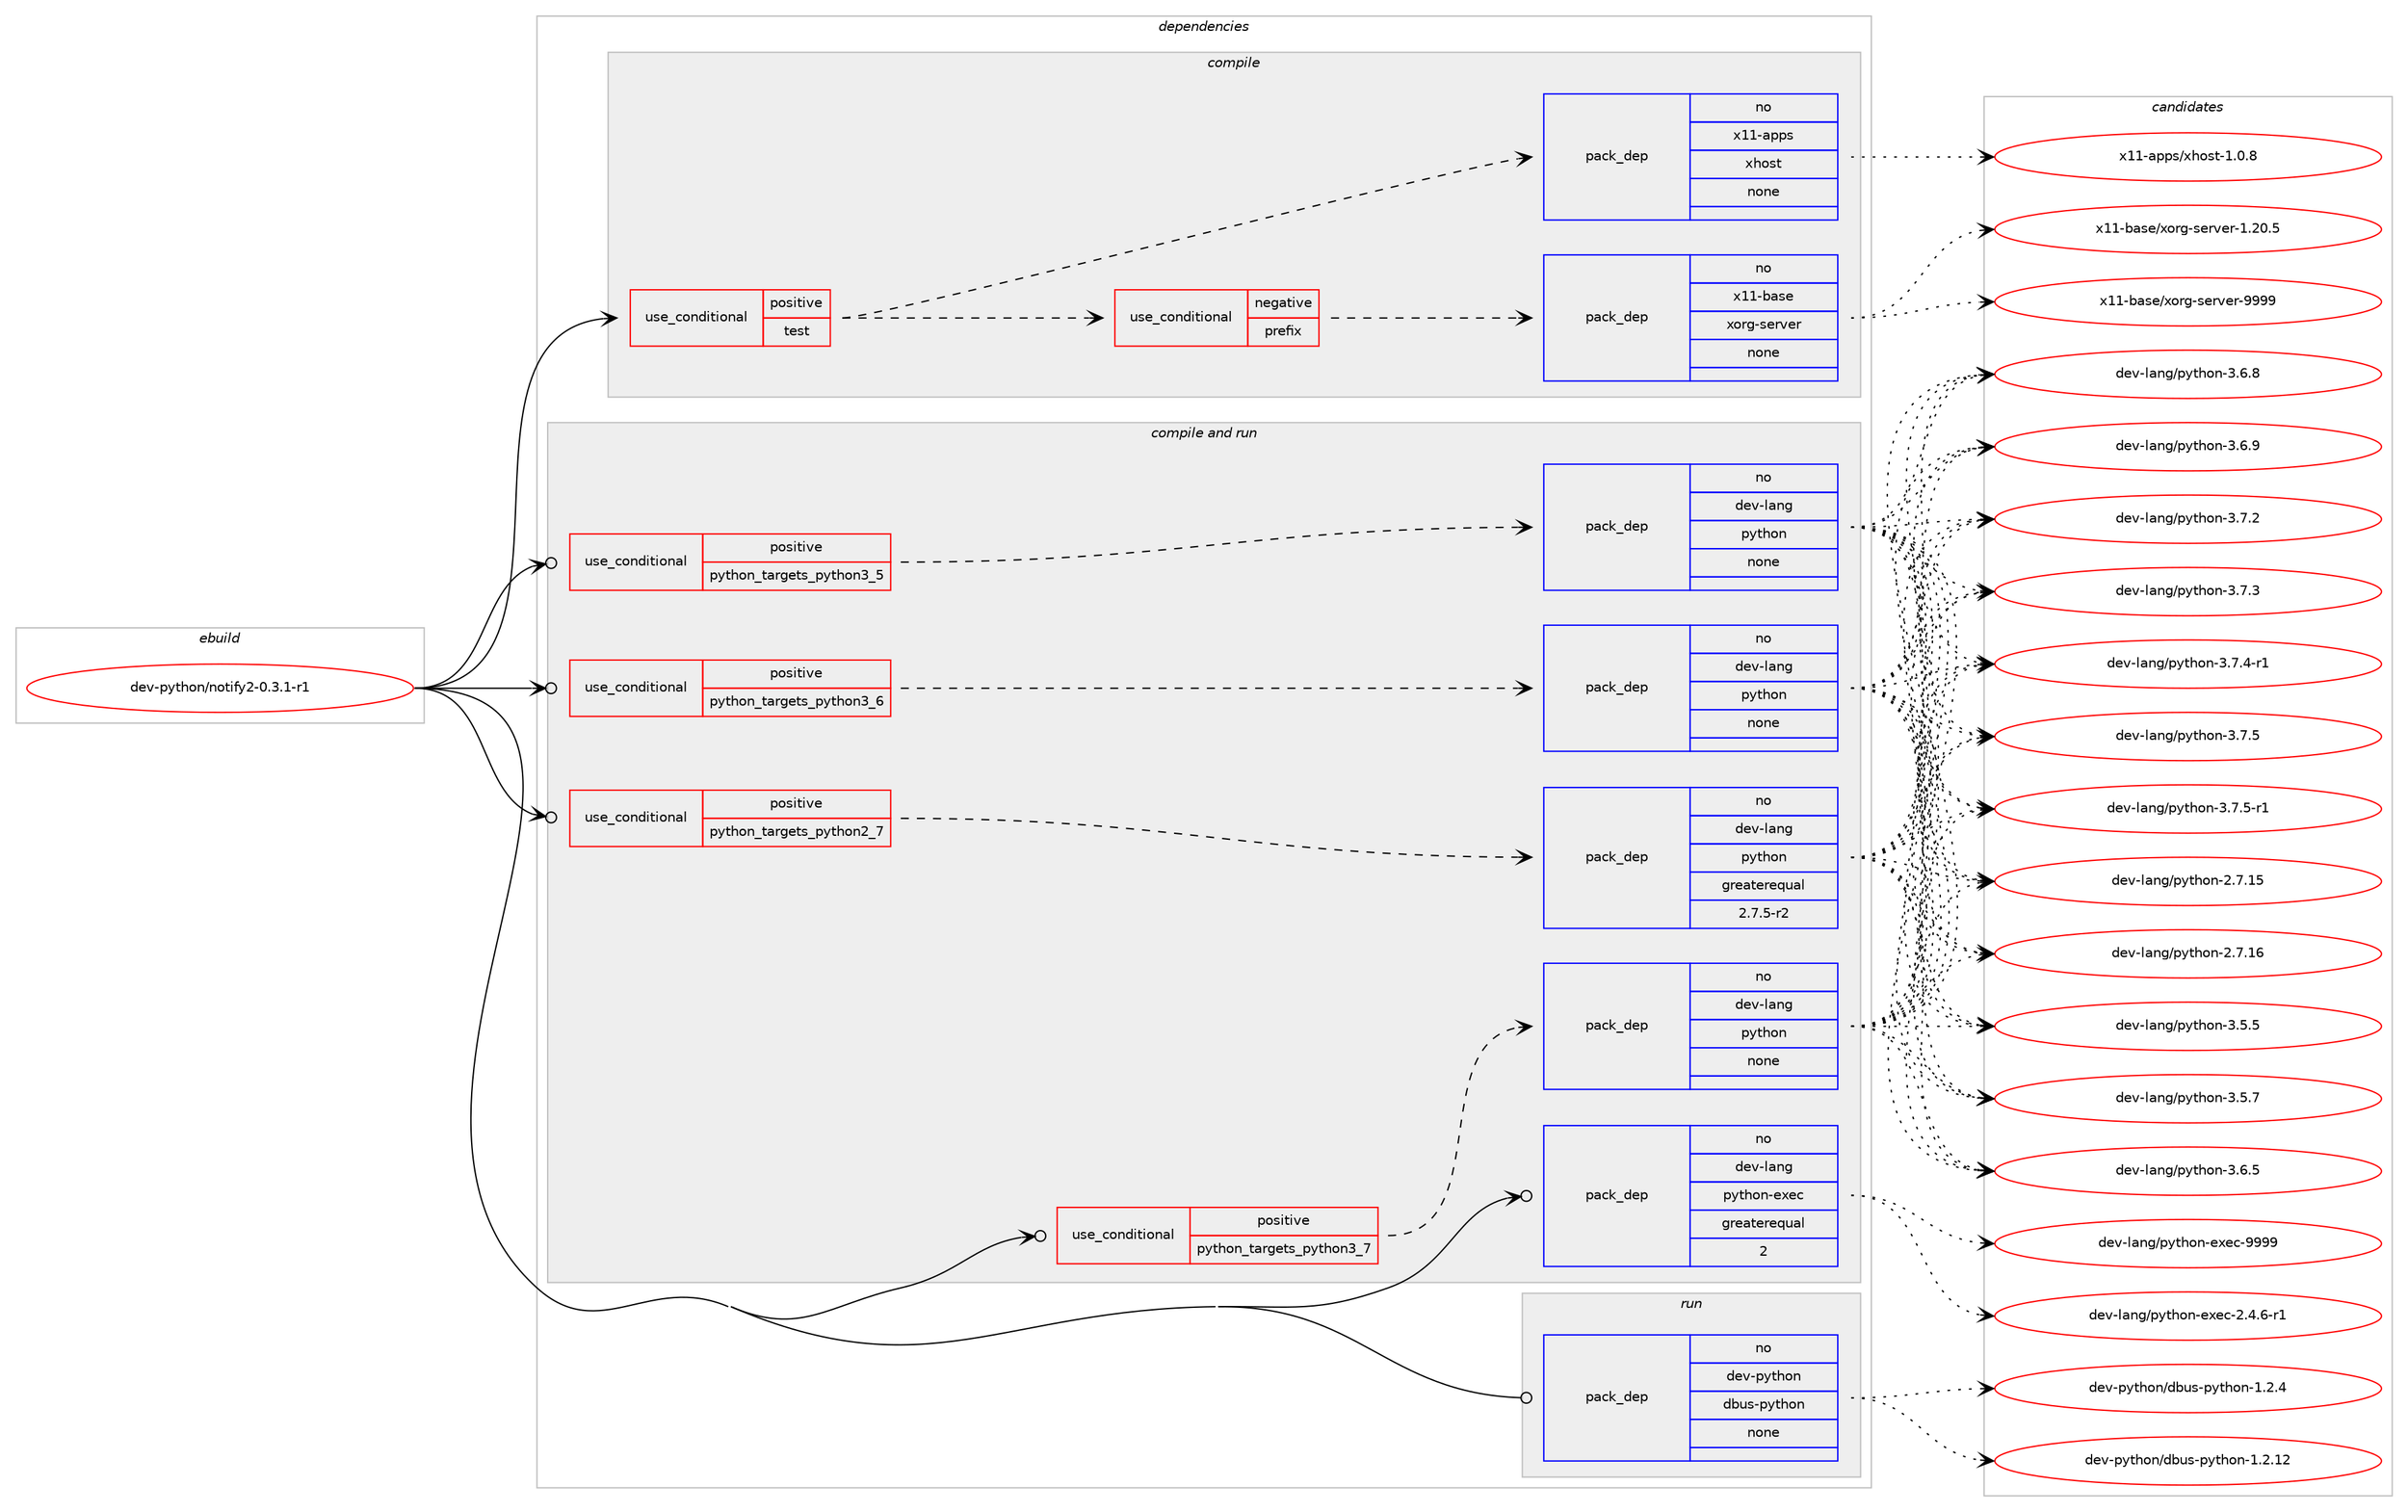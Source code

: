 digraph prolog {

# *************
# Graph options
# *************

newrank=true;
concentrate=true;
compound=true;
graph [rankdir=LR,fontname=Helvetica,fontsize=10,ranksep=1.5];#, ranksep=2.5, nodesep=0.2];
edge  [arrowhead=vee];
node  [fontname=Helvetica,fontsize=10];

# **********
# The ebuild
# **********

subgraph cluster_leftcol {
color=gray;
rank=same;
label=<<i>ebuild</i>>;
id [label="dev-python/notify2-0.3.1-r1", color=red, width=4, href="../dev-python/notify2-0.3.1-r1.svg"];
}

# ****************
# The dependencies
# ****************

subgraph cluster_midcol {
color=gray;
label=<<i>dependencies</i>>;
subgraph cluster_compile {
fillcolor="#eeeeee";
style=filled;
label=<<i>compile</i>>;
subgraph cond143329 {
dependency617211 [label=<<TABLE BORDER="0" CELLBORDER="1" CELLSPACING="0" CELLPADDING="4"><TR><TD ROWSPAN="3" CELLPADDING="10">use_conditional</TD></TR><TR><TD>positive</TD></TR><TR><TD>test</TD></TR></TABLE>>, shape=none, color=red];
subgraph cond143330 {
dependency617212 [label=<<TABLE BORDER="0" CELLBORDER="1" CELLSPACING="0" CELLPADDING="4"><TR><TD ROWSPAN="3" CELLPADDING="10">use_conditional</TD></TR><TR><TD>negative</TD></TR><TR><TD>prefix</TD></TR></TABLE>>, shape=none, color=red];
subgraph pack462074 {
dependency617213 [label=<<TABLE BORDER="0" CELLBORDER="1" CELLSPACING="0" CELLPADDING="4" WIDTH="220"><TR><TD ROWSPAN="6" CELLPADDING="30">pack_dep</TD></TR><TR><TD WIDTH="110">no</TD></TR><TR><TD>x11-base</TD></TR><TR><TD>xorg-server</TD></TR><TR><TD>none</TD></TR><TR><TD></TD></TR></TABLE>>, shape=none, color=blue];
}
dependency617212:e -> dependency617213:w [weight=20,style="dashed",arrowhead="vee"];
}
dependency617211:e -> dependency617212:w [weight=20,style="dashed",arrowhead="vee"];
subgraph pack462075 {
dependency617214 [label=<<TABLE BORDER="0" CELLBORDER="1" CELLSPACING="0" CELLPADDING="4" WIDTH="220"><TR><TD ROWSPAN="6" CELLPADDING="30">pack_dep</TD></TR><TR><TD WIDTH="110">no</TD></TR><TR><TD>x11-apps</TD></TR><TR><TD>xhost</TD></TR><TR><TD>none</TD></TR><TR><TD></TD></TR></TABLE>>, shape=none, color=blue];
}
dependency617211:e -> dependency617214:w [weight=20,style="dashed",arrowhead="vee"];
}
id:e -> dependency617211:w [weight=20,style="solid",arrowhead="vee"];
}
subgraph cluster_compileandrun {
fillcolor="#eeeeee";
style=filled;
label=<<i>compile and run</i>>;
subgraph cond143331 {
dependency617215 [label=<<TABLE BORDER="0" CELLBORDER="1" CELLSPACING="0" CELLPADDING="4"><TR><TD ROWSPAN="3" CELLPADDING="10">use_conditional</TD></TR><TR><TD>positive</TD></TR><TR><TD>python_targets_python2_7</TD></TR></TABLE>>, shape=none, color=red];
subgraph pack462076 {
dependency617216 [label=<<TABLE BORDER="0" CELLBORDER="1" CELLSPACING="0" CELLPADDING="4" WIDTH="220"><TR><TD ROWSPAN="6" CELLPADDING="30">pack_dep</TD></TR><TR><TD WIDTH="110">no</TD></TR><TR><TD>dev-lang</TD></TR><TR><TD>python</TD></TR><TR><TD>greaterequal</TD></TR><TR><TD>2.7.5-r2</TD></TR></TABLE>>, shape=none, color=blue];
}
dependency617215:e -> dependency617216:w [weight=20,style="dashed",arrowhead="vee"];
}
id:e -> dependency617215:w [weight=20,style="solid",arrowhead="odotvee"];
subgraph cond143332 {
dependency617217 [label=<<TABLE BORDER="0" CELLBORDER="1" CELLSPACING="0" CELLPADDING="4"><TR><TD ROWSPAN="3" CELLPADDING="10">use_conditional</TD></TR><TR><TD>positive</TD></TR><TR><TD>python_targets_python3_5</TD></TR></TABLE>>, shape=none, color=red];
subgraph pack462077 {
dependency617218 [label=<<TABLE BORDER="0" CELLBORDER="1" CELLSPACING="0" CELLPADDING="4" WIDTH="220"><TR><TD ROWSPAN="6" CELLPADDING="30">pack_dep</TD></TR><TR><TD WIDTH="110">no</TD></TR><TR><TD>dev-lang</TD></TR><TR><TD>python</TD></TR><TR><TD>none</TD></TR><TR><TD></TD></TR></TABLE>>, shape=none, color=blue];
}
dependency617217:e -> dependency617218:w [weight=20,style="dashed",arrowhead="vee"];
}
id:e -> dependency617217:w [weight=20,style="solid",arrowhead="odotvee"];
subgraph cond143333 {
dependency617219 [label=<<TABLE BORDER="0" CELLBORDER="1" CELLSPACING="0" CELLPADDING="4"><TR><TD ROWSPAN="3" CELLPADDING="10">use_conditional</TD></TR><TR><TD>positive</TD></TR><TR><TD>python_targets_python3_6</TD></TR></TABLE>>, shape=none, color=red];
subgraph pack462078 {
dependency617220 [label=<<TABLE BORDER="0" CELLBORDER="1" CELLSPACING="0" CELLPADDING="4" WIDTH="220"><TR><TD ROWSPAN="6" CELLPADDING="30">pack_dep</TD></TR><TR><TD WIDTH="110">no</TD></TR><TR><TD>dev-lang</TD></TR><TR><TD>python</TD></TR><TR><TD>none</TD></TR><TR><TD></TD></TR></TABLE>>, shape=none, color=blue];
}
dependency617219:e -> dependency617220:w [weight=20,style="dashed",arrowhead="vee"];
}
id:e -> dependency617219:w [weight=20,style="solid",arrowhead="odotvee"];
subgraph cond143334 {
dependency617221 [label=<<TABLE BORDER="0" CELLBORDER="1" CELLSPACING="0" CELLPADDING="4"><TR><TD ROWSPAN="3" CELLPADDING="10">use_conditional</TD></TR><TR><TD>positive</TD></TR><TR><TD>python_targets_python3_7</TD></TR></TABLE>>, shape=none, color=red];
subgraph pack462079 {
dependency617222 [label=<<TABLE BORDER="0" CELLBORDER="1" CELLSPACING="0" CELLPADDING="4" WIDTH="220"><TR><TD ROWSPAN="6" CELLPADDING="30">pack_dep</TD></TR><TR><TD WIDTH="110">no</TD></TR><TR><TD>dev-lang</TD></TR><TR><TD>python</TD></TR><TR><TD>none</TD></TR><TR><TD></TD></TR></TABLE>>, shape=none, color=blue];
}
dependency617221:e -> dependency617222:w [weight=20,style="dashed",arrowhead="vee"];
}
id:e -> dependency617221:w [weight=20,style="solid",arrowhead="odotvee"];
subgraph pack462080 {
dependency617223 [label=<<TABLE BORDER="0" CELLBORDER="1" CELLSPACING="0" CELLPADDING="4" WIDTH="220"><TR><TD ROWSPAN="6" CELLPADDING="30">pack_dep</TD></TR><TR><TD WIDTH="110">no</TD></TR><TR><TD>dev-lang</TD></TR><TR><TD>python-exec</TD></TR><TR><TD>greaterequal</TD></TR><TR><TD>2</TD></TR></TABLE>>, shape=none, color=blue];
}
id:e -> dependency617223:w [weight=20,style="solid",arrowhead="odotvee"];
}
subgraph cluster_run {
fillcolor="#eeeeee";
style=filled;
label=<<i>run</i>>;
subgraph pack462081 {
dependency617224 [label=<<TABLE BORDER="0" CELLBORDER="1" CELLSPACING="0" CELLPADDING="4" WIDTH="220"><TR><TD ROWSPAN="6" CELLPADDING="30">pack_dep</TD></TR><TR><TD WIDTH="110">no</TD></TR><TR><TD>dev-python</TD></TR><TR><TD>dbus-python</TD></TR><TR><TD>none</TD></TR><TR><TD></TD></TR></TABLE>>, shape=none, color=blue];
}
id:e -> dependency617224:w [weight=20,style="solid",arrowhead="odot"];
}
}

# **************
# The candidates
# **************

subgraph cluster_choices {
rank=same;
color=gray;
label=<<i>candidates</i>>;

subgraph choice462074 {
color=black;
nodesep=1;
choice1204949459897115101471201111141034511510111411810111445494650484653 [label="x11-base/xorg-server-1.20.5", color=red, width=4,href="../x11-base/xorg-server-1.20.5.svg"];
choice120494945989711510147120111114103451151011141181011144557575757 [label="x11-base/xorg-server-9999", color=red, width=4,href="../x11-base/xorg-server-9999.svg"];
dependency617213:e -> choice1204949459897115101471201111141034511510111411810111445494650484653:w [style=dotted,weight="100"];
dependency617213:e -> choice120494945989711510147120111114103451151011141181011144557575757:w [style=dotted,weight="100"];
}
subgraph choice462075 {
color=black;
nodesep=1;
choice1204949459711211211547120104111115116454946484656 [label="x11-apps/xhost-1.0.8", color=red, width=4,href="../x11-apps/xhost-1.0.8.svg"];
dependency617214:e -> choice1204949459711211211547120104111115116454946484656:w [style=dotted,weight="100"];
}
subgraph choice462076 {
color=black;
nodesep=1;
choice10010111845108971101034711212111610411111045504655464953 [label="dev-lang/python-2.7.15", color=red, width=4,href="../dev-lang/python-2.7.15.svg"];
choice10010111845108971101034711212111610411111045504655464954 [label="dev-lang/python-2.7.16", color=red, width=4,href="../dev-lang/python-2.7.16.svg"];
choice100101118451089711010347112121116104111110455146534653 [label="dev-lang/python-3.5.5", color=red, width=4,href="../dev-lang/python-3.5.5.svg"];
choice100101118451089711010347112121116104111110455146534655 [label="dev-lang/python-3.5.7", color=red, width=4,href="../dev-lang/python-3.5.7.svg"];
choice100101118451089711010347112121116104111110455146544653 [label="dev-lang/python-3.6.5", color=red, width=4,href="../dev-lang/python-3.6.5.svg"];
choice100101118451089711010347112121116104111110455146544656 [label="dev-lang/python-3.6.8", color=red, width=4,href="../dev-lang/python-3.6.8.svg"];
choice100101118451089711010347112121116104111110455146544657 [label="dev-lang/python-3.6.9", color=red, width=4,href="../dev-lang/python-3.6.9.svg"];
choice100101118451089711010347112121116104111110455146554650 [label="dev-lang/python-3.7.2", color=red, width=4,href="../dev-lang/python-3.7.2.svg"];
choice100101118451089711010347112121116104111110455146554651 [label="dev-lang/python-3.7.3", color=red, width=4,href="../dev-lang/python-3.7.3.svg"];
choice1001011184510897110103471121211161041111104551465546524511449 [label="dev-lang/python-3.7.4-r1", color=red, width=4,href="../dev-lang/python-3.7.4-r1.svg"];
choice100101118451089711010347112121116104111110455146554653 [label="dev-lang/python-3.7.5", color=red, width=4,href="../dev-lang/python-3.7.5.svg"];
choice1001011184510897110103471121211161041111104551465546534511449 [label="dev-lang/python-3.7.5-r1", color=red, width=4,href="../dev-lang/python-3.7.5-r1.svg"];
dependency617216:e -> choice10010111845108971101034711212111610411111045504655464953:w [style=dotted,weight="100"];
dependency617216:e -> choice10010111845108971101034711212111610411111045504655464954:w [style=dotted,weight="100"];
dependency617216:e -> choice100101118451089711010347112121116104111110455146534653:w [style=dotted,weight="100"];
dependency617216:e -> choice100101118451089711010347112121116104111110455146534655:w [style=dotted,weight="100"];
dependency617216:e -> choice100101118451089711010347112121116104111110455146544653:w [style=dotted,weight="100"];
dependency617216:e -> choice100101118451089711010347112121116104111110455146544656:w [style=dotted,weight="100"];
dependency617216:e -> choice100101118451089711010347112121116104111110455146544657:w [style=dotted,weight="100"];
dependency617216:e -> choice100101118451089711010347112121116104111110455146554650:w [style=dotted,weight="100"];
dependency617216:e -> choice100101118451089711010347112121116104111110455146554651:w [style=dotted,weight="100"];
dependency617216:e -> choice1001011184510897110103471121211161041111104551465546524511449:w [style=dotted,weight="100"];
dependency617216:e -> choice100101118451089711010347112121116104111110455146554653:w [style=dotted,weight="100"];
dependency617216:e -> choice1001011184510897110103471121211161041111104551465546534511449:w [style=dotted,weight="100"];
}
subgraph choice462077 {
color=black;
nodesep=1;
choice10010111845108971101034711212111610411111045504655464953 [label="dev-lang/python-2.7.15", color=red, width=4,href="../dev-lang/python-2.7.15.svg"];
choice10010111845108971101034711212111610411111045504655464954 [label="dev-lang/python-2.7.16", color=red, width=4,href="../dev-lang/python-2.7.16.svg"];
choice100101118451089711010347112121116104111110455146534653 [label="dev-lang/python-3.5.5", color=red, width=4,href="../dev-lang/python-3.5.5.svg"];
choice100101118451089711010347112121116104111110455146534655 [label="dev-lang/python-3.5.7", color=red, width=4,href="../dev-lang/python-3.5.7.svg"];
choice100101118451089711010347112121116104111110455146544653 [label="dev-lang/python-3.6.5", color=red, width=4,href="../dev-lang/python-3.6.5.svg"];
choice100101118451089711010347112121116104111110455146544656 [label="dev-lang/python-3.6.8", color=red, width=4,href="../dev-lang/python-3.6.8.svg"];
choice100101118451089711010347112121116104111110455146544657 [label="dev-lang/python-3.6.9", color=red, width=4,href="../dev-lang/python-3.6.9.svg"];
choice100101118451089711010347112121116104111110455146554650 [label="dev-lang/python-3.7.2", color=red, width=4,href="../dev-lang/python-3.7.2.svg"];
choice100101118451089711010347112121116104111110455146554651 [label="dev-lang/python-3.7.3", color=red, width=4,href="../dev-lang/python-3.7.3.svg"];
choice1001011184510897110103471121211161041111104551465546524511449 [label="dev-lang/python-3.7.4-r1", color=red, width=4,href="../dev-lang/python-3.7.4-r1.svg"];
choice100101118451089711010347112121116104111110455146554653 [label="dev-lang/python-3.7.5", color=red, width=4,href="../dev-lang/python-3.7.5.svg"];
choice1001011184510897110103471121211161041111104551465546534511449 [label="dev-lang/python-3.7.5-r1", color=red, width=4,href="../dev-lang/python-3.7.5-r1.svg"];
dependency617218:e -> choice10010111845108971101034711212111610411111045504655464953:w [style=dotted,weight="100"];
dependency617218:e -> choice10010111845108971101034711212111610411111045504655464954:w [style=dotted,weight="100"];
dependency617218:e -> choice100101118451089711010347112121116104111110455146534653:w [style=dotted,weight="100"];
dependency617218:e -> choice100101118451089711010347112121116104111110455146534655:w [style=dotted,weight="100"];
dependency617218:e -> choice100101118451089711010347112121116104111110455146544653:w [style=dotted,weight="100"];
dependency617218:e -> choice100101118451089711010347112121116104111110455146544656:w [style=dotted,weight="100"];
dependency617218:e -> choice100101118451089711010347112121116104111110455146544657:w [style=dotted,weight="100"];
dependency617218:e -> choice100101118451089711010347112121116104111110455146554650:w [style=dotted,weight="100"];
dependency617218:e -> choice100101118451089711010347112121116104111110455146554651:w [style=dotted,weight="100"];
dependency617218:e -> choice1001011184510897110103471121211161041111104551465546524511449:w [style=dotted,weight="100"];
dependency617218:e -> choice100101118451089711010347112121116104111110455146554653:w [style=dotted,weight="100"];
dependency617218:e -> choice1001011184510897110103471121211161041111104551465546534511449:w [style=dotted,weight="100"];
}
subgraph choice462078 {
color=black;
nodesep=1;
choice10010111845108971101034711212111610411111045504655464953 [label="dev-lang/python-2.7.15", color=red, width=4,href="../dev-lang/python-2.7.15.svg"];
choice10010111845108971101034711212111610411111045504655464954 [label="dev-lang/python-2.7.16", color=red, width=4,href="../dev-lang/python-2.7.16.svg"];
choice100101118451089711010347112121116104111110455146534653 [label="dev-lang/python-3.5.5", color=red, width=4,href="../dev-lang/python-3.5.5.svg"];
choice100101118451089711010347112121116104111110455146534655 [label="dev-lang/python-3.5.7", color=red, width=4,href="../dev-lang/python-3.5.7.svg"];
choice100101118451089711010347112121116104111110455146544653 [label="dev-lang/python-3.6.5", color=red, width=4,href="../dev-lang/python-3.6.5.svg"];
choice100101118451089711010347112121116104111110455146544656 [label="dev-lang/python-3.6.8", color=red, width=4,href="../dev-lang/python-3.6.8.svg"];
choice100101118451089711010347112121116104111110455146544657 [label="dev-lang/python-3.6.9", color=red, width=4,href="../dev-lang/python-3.6.9.svg"];
choice100101118451089711010347112121116104111110455146554650 [label="dev-lang/python-3.7.2", color=red, width=4,href="../dev-lang/python-3.7.2.svg"];
choice100101118451089711010347112121116104111110455146554651 [label="dev-lang/python-3.7.3", color=red, width=4,href="../dev-lang/python-3.7.3.svg"];
choice1001011184510897110103471121211161041111104551465546524511449 [label="dev-lang/python-3.7.4-r1", color=red, width=4,href="../dev-lang/python-3.7.4-r1.svg"];
choice100101118451089711010347112121116104111110455146554653 [label="dev-lang/python-3.7.5", color=red, width=4,href="../dev-lang/python-3.7.5.svg"];
choice1001011184510897110103471121211161041111104551465546534511449 [label="dev-lang/python-3.7.5-r1", color=red, width=4,href="../dev-lang/python-3.7.5-r1.svg"];
dependency617220:e -> choice10010111845108971101034711212111610411111045504655464953:w [style=dotted,weight="100"];
dependency617220:e -> choice10010111845108971101034711212111610411111045504655464954:w [style=dotted,weight="100"];
dependency617220:e -> choice100101118451089711010347112121116104111110455146534653:w [style=dotted,weight="100"];
dependency617220:e -> choice100101118451089711010347112121116104111110455146534655:w [style=dotted,weight="100"];
dependency617220:e -> choice100101118451089711010347112121116104111110455146544653:w [style=dotted,weight="100"];
dependency617220:e -> choice100101118451089711010347112121116104111110455146544656:w [style=dotted,weight="100"];
dependency617220:e -> choice100101118451089711010347112121116104111110455146544657:w [style=dotted,weight="100"];
dependency617220:e -> choice100101118451089711010347112121116104111110455146554650:w [style=dotted,weight="100"];
dependency617220:e -> choice100101118451089711010347112121116104111110455146554651:w [style=dotted,weight="100"];
dependency617220:e -> choice1001011184510897110103471121211161041111104551465546524511449:w [style=dotted,weight="100"];
dependency617220:e -> choice100101118451089711010347112121116104111110455146554653:w [style=dotted,weight="100"];
dependency617220:e -> choice1001011184510897110103471121211161041111104551465546534511449:w [style=dotted,weight="100"];
}
subgraph choice462079 {
color=black;
nodesep=1;
choice10010111845108971101034711212111610411111045504655464953 [label="dev-lang/python-2.7.15", color=red, width=4,href="../dev-lang/python-2.7.15.svg"];
choice10010111845108971101034711212111610411111045504655464954 [label="dev-lang/python-2.7.16", color=red, width=4,href="../dev-lang/python-2.7.16.svg"];
choice100101118451089711010347112121116104111110455146534653 [label="dev-lang/python-3.5.5", color=red, width=4,href="../dev-lang/python-3.5.5.svg"];
choice100101118451089711010347112121116104111110455146534655 [label="dev-lang/python-3.5.7", color=red, width=4,href="../dev-lang/python-3.5.7.svg"];
choice100101118451089711010347112121116104111110455146544653 [label="dev-lang/python-3.6.5", color=red, width=4,href="../dev-lang/python-3.6.5.svg"];
choice100101118451089711010347112121116104111110455146544656 [label="dev-lang/python-3.6.8", color=red, width=4,href="../dev-lang/python-3.6.8.svg"];
choice100101118451089711010347112121116104111110455146544657 [label="dev-lang/python-3.6.9", color=red, width=4,href="../dev-lang/python-3.6.9.svg"];
choice100101118451089711010347112121116104111110455146554650 [label="dev-lang/python-3.7.2", color=red, width=4,href="../dev-lang/python-3.7.2.svg"];
choice100101118451089711010347112121116104111110455146554651 [label="dev-lang/python-3.7.3", color=red, width=4,href="../dev-lang/python-3.7.3.svg"];
choice1001011184510897110103471121211161041111104551465546524511449 [label="dev-lang/python-3.7.4-r1", color=red, width=4,href="../dev-lang/python-3.7.4-r1.svg"];
choice100101118451089711010347112121116104111110455146554653 [label="dev-lang/python-3.7.5", color=red, width=4,href="../dev-lang/python-3.7.5.svg"];
choice1001011184510897110103471121211161041111104551465546534511449 [label="dev-lang/python-3.7.5-r1", color=red, width=4,href="../dev-lang/python-3.7.5-r1.svg"];
dependency617222:e -> choice10010111845108971101034711212111610411111045504655464953:w [style=dotted,weight="100"];
dependency617222:e -> choice10010111845108971101034711212111610411111045504655464954:w [style=dotted,weight="100"];
dependency617222:e -> choice100101118451089711010347112121116104111110455146534653:w [style=dotted,weight="100"];
dependency617222:e -> choice100101118451089711010347112121116104111110455146534655:w [style=dotted,weight="100"];
dependency617222:e -> choice100101118451089711010347112121116104111110455146544653:w [style=dotted,weight="100"];
dependency617222:e -> choice100101118451089711010347112121116104111110455146544656:w [style=dotted,weight="100"];
dependency617222:e -> choice100101118451089711010347112121116104111110455146544657:w [style=dotted,weight="100"];
dependency617222:e -> choice100101118451089711010347112121116104111110455146554650:w [style=dotted,weight="100"];
dependency617222:e -> choice100101118451089711010347112121116104111110455146554651:w [style=dotted,weight="100"];
dependency617222:e -> choice1001011184510897110103471121211161041111104551465546524511449:w [style=dotted,weight="100"];
dependency617222:e -> choice100101118451089711010347112121116104111110455146554653:w [style=dotted,weight="100"];
dependency617222:e -> choice1001011184510897110103471121211161041111104551465546534511449:w [style=dotted,weight="100"];
}
subgraph choice462080 {
color=black;
nodesep=1;
choice10010111845108971101034711212111610411111045101120101994550465246544511449 [label="dev-lang/python-exec-2.4.6-r1", color=red, width=4,href="../dev-lang/python-exec-2.4.6-r1.svg"];
choice10010111845108971101034711212111610411111045101120101994557575757 [label="dev-lang/python-exec-9999", color=red, width=4,href="../dev-lang/python-exec-9999.svg"];
dependency617223:e -> choice10010111845108971101034711212111610411111045101120101994550465246544511449:w [style=dotted,weight="100"];
dependency617223:e -> choice10010111845108971101034711212111610411111045101120101994557575757:w [style=dotted,weight="100"];
}
subgraph choice462081 {
color=black;
nodesep=1;
choice1001011184511212111610411111047100981171154511212111610411111045494650464950 [label="dev-python/dbus-python-1.2.12", color=red, width=4,href="../dev-python/dbus-python-1.2.12.svg"];
choice10010111845112121116104111110471009811711545112121116104111110454946504652 [label="dev-python/dbus-python-1.2.4", color=red, width=4,href="../dev-python/dbus-python-1.2.4.svg"];
dependency617224:e -> choice1001011184511212111610411111047100981171154511212111610411111045494650464950:w [style=dotted,weight="100"];
dependency617224:e -> choice10010111845112121116104111110471009811711545112121116104111110454946504652:w [style=dotted,weight="100"];
}
}

}

